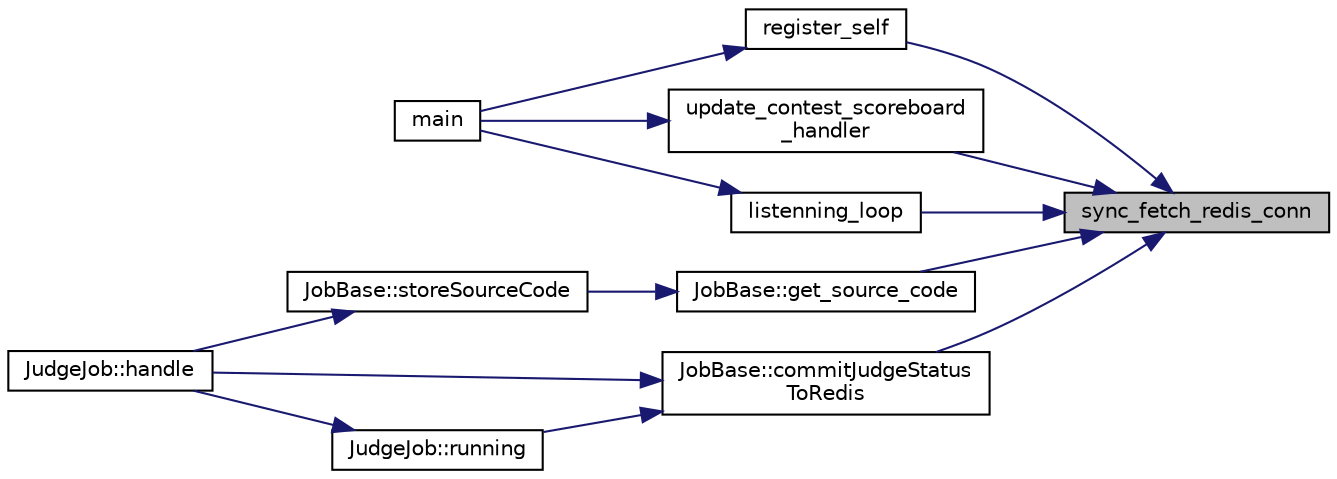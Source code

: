 digraph "sync_fetch_redis_conn"
{
 // LATEX_PDF_SIZE
  edge [fontname="Helvetica",fontsize="10",labelfontname="Helvetica",labelfontsize="10"];
  node [fontname="Helvetica",fontsize="10",shape=record];
  rankdir="RL";
  Node18 [label="sync_fetch_redis_conn",height=0.2,width=0.4,color="black", fillcolor="grey75", style="filled", fontcolor="black",tooltip=" "];
  Node18 -> Node19 [dir="back",color="midnightblue",fontsize="10",style="solid",fontname="Helvetica"];
  Node19 [label="register_self",height=0.2,width=0.4,color="black", fillcolor="white", style="filled",URL="$master_8cpp.html#ab85b27ea72fdfbc8ddc41b1e3078385c",tooltip="发送心跳进程 每隔一段时间，将本机信息提交到数据库中表示当前在线的评测机集合中，表明自身正常工作，可以处理评测任务。"];
  Node19 -> Node20 [dir="back",color="midnightblue",fontsize="10",style="solid",fontname="Helvetica"];
  Node20 [label="main",height=0.2,width=0.4,color="black", fillcolor="white", style="filled",URL="$master_8cpp.html#ac0f2228420376f4db7e1274f2b41667c",tooltip="master 端主程序循环 加载配置信息；连接数据库；取待评测任务信息，交由子进程并评测；创建并分离发送心跳线程 // to be done"];
  Node18 -> Node21 [dir="back",color="midnightblue",fontsize="10",style="solid",fontname="Helvetica"];
  Node21 [label="update_contest_scoreboard\l_handler",height=0.2,width=0.4,color="black", fillcolor="white", style="filled",URL="$master_8cpp.html#a7c08dccaaaa3b76e978c071f92615b87",tooltip=" "];
  Node21 -> Node20 [dir="back",color="midnightblue",fontsize="10",style="solid",fontname="Helvetica"];
  Node18 -> Node22 [dir="back",color="midnightblue",fontsize="10",style="solid",fontname="Helvetica"];
  Node22 [label="listenning_loop",height=0.2,width=0.4,color="black", fillcolor="white", style="filled",URL="$master_8cpp.html#a4da8bf76425b9301a441b2009f39c1f1",tooltip=" "];
  Node22 -> Node20 [dir="back",color="midnightblue",fontsize="10",style="solid",fontname="Helvetica"];
  Node18 -> Node23 [dir="back",color="midnightblue",fontsize="10",style="solid",fontname="Helvetica"];
  Node23 [label="JobBase::get_source_code",height=0.2,width=0.4,color="black", fillcolor="white", style="filled",URL="$class_job_base.html#ae7e52177492489d1c1947f0efa0038f1",tooltip="从 redis 中取得代码"];
  Node23 -> Node24 [dir="back",color="midnightblue",fontsize="10",style="solid",fontname="Helvetica"];
  Node24 [label="JobBase::storeSourceCode",height=0.2,width=0.4,color="black", fillcolor="white", style="filled",URL="$class_job_base.html#a84501360b84b0716aa82b93f6958cb78",tooltip="从 redis 数据库获取本 Job 的代码并存储到工作空间中，用于编译运行。"];
  Node24 -> Node25 [dir="back",color="midnightblue",fontsize="10",style="solid",fontname="Helvetica"];
  Node25 [label="JudgeJob::handle",height=0.2,width=0.4,color="black", fillcolor="white", style="filled",URL="$class_judge_job.html#a6fe58f9fcacc9ba6461e97f1a3ac76a3",tooltip="本 Job 的处理函数。整个 job 的工作入口，包括编译执行判题等内容"];
  Node18 -> Node26 [dir="back",color="midnightblue",fontsize="10",style="solid",fontname="Helvetica"];
  Node26 [label="JobBase::commitJudgeStatus\lToRedis",height=0.2,width=0.4,color="black", fillcolor="white", style="filled",URL="$class_job_base.html#aa7da8e91cd0ffddf9b1cf70995d2134b",tooltip="将当前评测状态提交到 redis 数据库。"];
  Node26 -> Node25 [dir="back",color="midnightblue",fontsize="10",style="solid",fontname="Helvetica"];
  Node26 -> Node27 [dir="back",color="midnightblue",fontsize="10",style="solid",fontname="Helvetica"];
  Node27 [label="JudgeJob::running",height=0.2,width=0.4,color="black", fillcolor="white", style="filled",URL="$class_judge_job.html#a0d2e1e5cce842ef0daf71c95f98275f0",tooltip="进入当前 job 的执行流程，并返回执行结果。"];
  Node27 -> Node25 [dir="back",color="midnightblue",fontsize="10",style="solid",fontname="Helvetica"];
}
